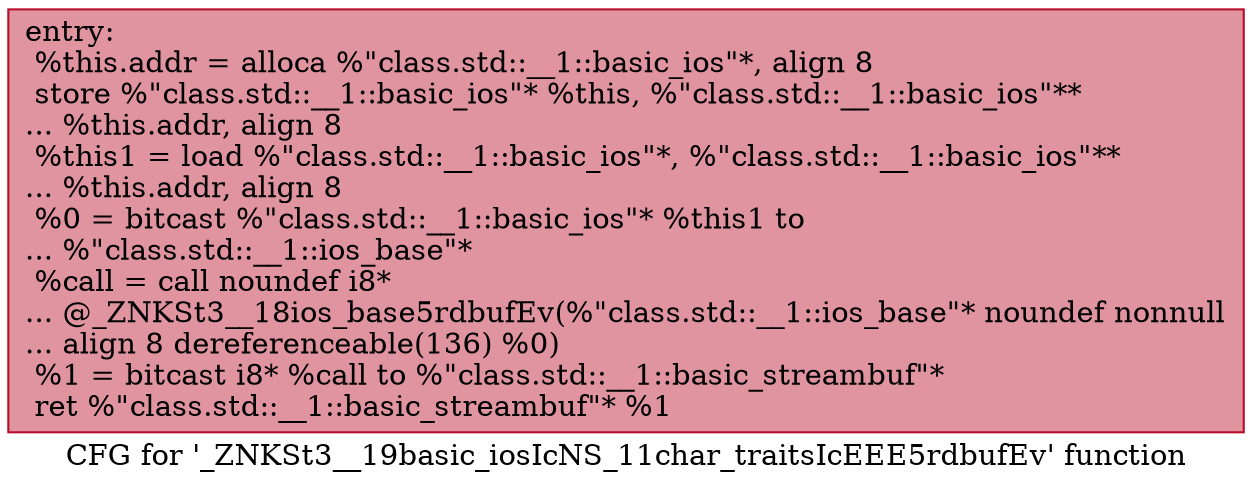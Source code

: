 digraph "CFG for '_ZNKSt3__19basic_iosIcNS_11char_traitsIcEEE5rdbufEv' function" {
	label="CFG for '_ZNKSt3__19basic_iosIcNS_11char_traitsIcEEE5rdbufEv' function";

	Node0x600003e7d600 [shape=record,color="#b70d28ff", style=filled, fillcolor="#b70d2870",label="{entry:\l  %this.addr = alloca %\"class.std::__1::basic_ios\"*, align 8\l  store %\"class.std::__1::basic_ios\"* %this, %\"class.std::__1::basic_ios\"**\l... %this.addr, align 8\l  %this1 = load %\"class.std::__1::basic_ios\"*, %\"class.std::__1::basic_ios\"**\l... %this.addr, align 8\l  %0 = bitcast %\"class.std::__1::basic_ios\"* %this1 to\l... %\"class.std::__1::ios_base\"*\l  %call = call noundef i8*\l... @_ZNKSt3__18ios_base5rdbufEv(%\"class.std::__1::ios_base\"* noundef nonnull\l... align 8 dereferenceable(136) %0)\l  %1 = bitcast i8* %call to %\"class.std::__1::basic_streambuf\"*\l  ret %\"class.std::__1::basic_streambuf\"* %1\l}"];
}
